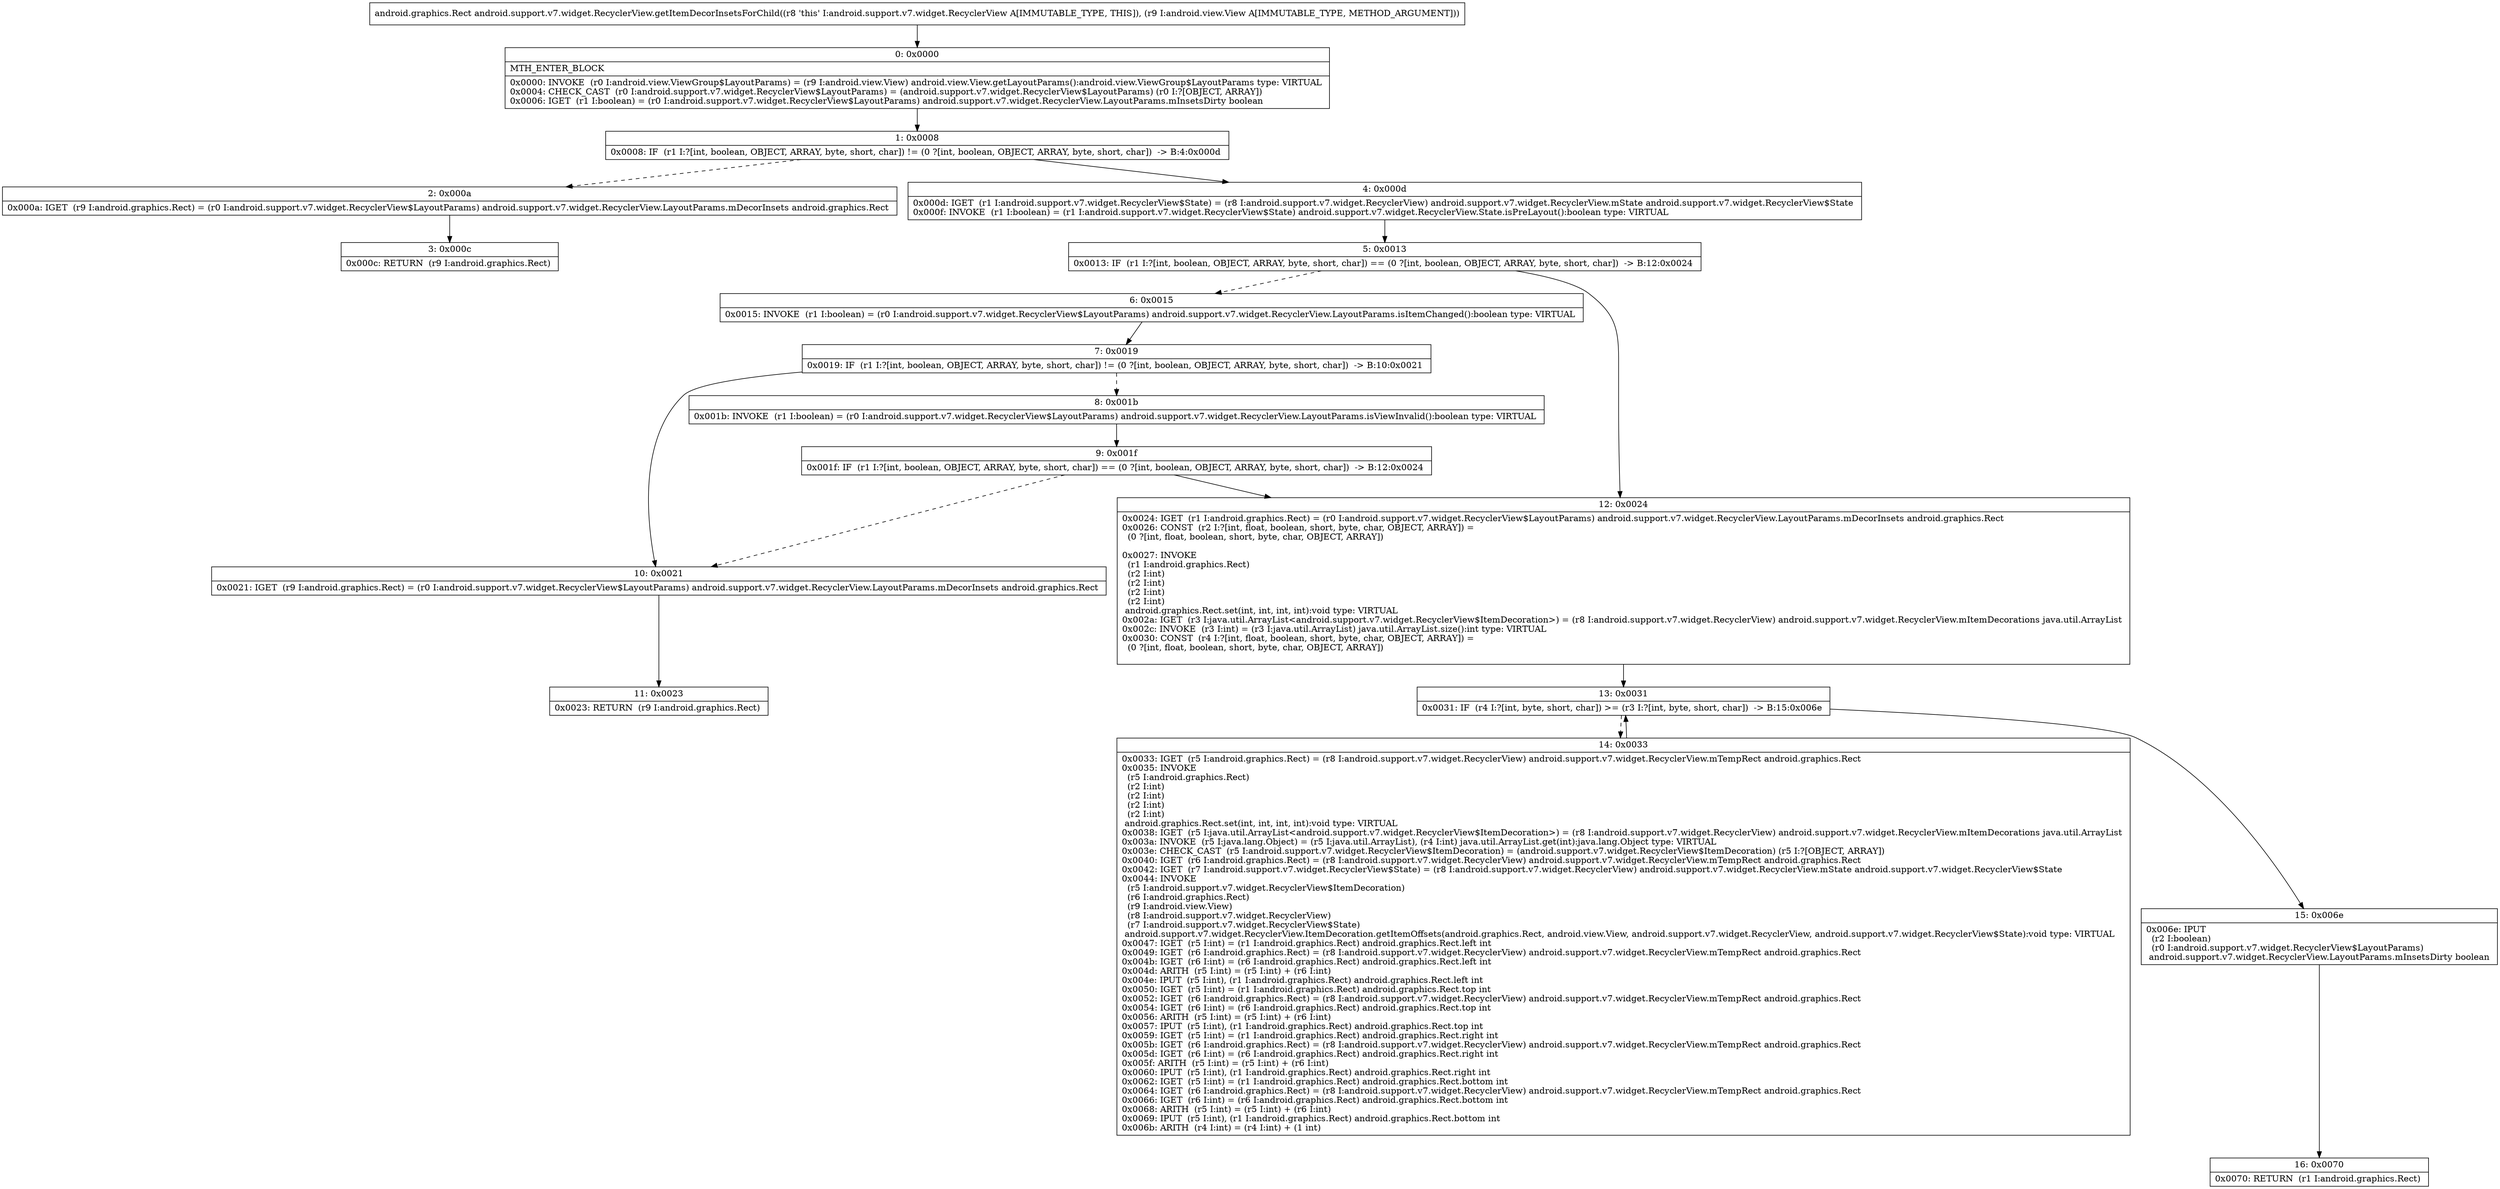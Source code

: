 digraph "CFG forandroid.support.v7.widget.RecyclerView.getItemDecorInsetsForChild(Landroid\/view\/View;)Landroid\/graphics\/Rect;" {
Node_0 [shape=record,label="{0\:\ 0x0000|MTH_ENTER_BLOCK\l|0x0000: INVOKE  (r0 I:android.view.ViewGroup$LayoutParams) = (r9 I:android.view.View) android.view.View.getLayoutParams():android.view.ViewGroup$LayoutParams type: VIRTUAL \l0x0004: CHECK_CAST  (r0 I:android.support.v7.widget.RecyclerView$LayoutParams) = (android.support.v7.widget.RecyclerView$LayoutParams) (r0 I:?[OBJECT, ARRAY]) \l0x0006: IGET  (r1 I:boolean) = (r0 I:android.support.v7.widget.RecyclerView$LayoutParams) android.support.v7.widget.RecyclerView.LayoutParams.mInsetsDirty boolean \l}"];
Node_1 [shape=record,label="{1\:\ 0x0008|0x0008: IF  (r1 I:?[int, boolean, OBJECT, ARRAY, byte, short, char]) != (0 ?[int, boolean, OBJECT, ARRAY, byte, short, char])  \-\> B:4:0x000d \l}"];
Node_2 [shape=record,label="{2\:\ 0x000a|0x000a: IGET  (r9 I:android.graphics.Rect) = (r0 I:android.support.v7.widget.RecyclerView$LayoutParams) android.support.v7.widget.RecyclerView.LayoutParams.mDecorInsets android.graphics.Rect \l}"];
Node_3 [shape=record,label="{3\:\ 0x000c|0x000c: RETURN  (r9 I:android.graphics.Rect) \l}"];
Node_4 [shape=record,label="{4\:\ 0x000d|0x000d: IGET  (r1 I:android.support.v7.widget.RecyclerView$State) = (r8 I:android.support.v7.widget.RecyclerView) android.support.v7.widget.RecyclerView.mState android.support.v7.widget.RecyclerView$State \l0x000f: INVOKE  (r1 I:boolean) = (r1 I:android.support.v7.widget.RecyclerView$State) android.support.v7.widget.RecyclerView.State.isPreLayout():boolean type: VIRTUAL \l}"];
Node_5 [shape=record,label="{5\:\ 0x0013|0x0013: IF  (r1 I:?[int, boolean, OBJECT, ARRAY, byte, short, char]) == (0 ?[int, boolean, OBJECT, ARRAY, byte, short, char])  \-\> B:12:0x0024 \l}"];
Node_6 [shape=record,label="{6\:\ 0x0015|0x0015: INVOKE  (r1 I:boolean) = (r0 I:android.support.v7.widget.RecyclerView$LayoutParams) android.support.v7.widget.RecyclerView.LayoutParams.isItemChanged():boolean type: VIRTUAL \l}"];
Node_7 [shape=record,label="{7\:\ 0x0019|0x0019: IF  (r1 I:?[int, boolean, OBJECT, ARRAY, byte, short, char]) != (0 ?[int, boolean, OBJECT, ARRAY, byte, short, char])  \-\> B:10:0x0021 \l}"];
Node_8 [shape=record,label="{8\:\ 0x001b|0x001b: INVOKE  (r1 I:boolean) = (r0 I:android.support.v7.widget.RecyclerView$LayoutParams) android.support.v7.widget.RecyclerView.LayoutParams.isViewInvalid():boolean type: VIRTUAL \l}"];
Node_9 [shape=record,label="{9\:\ 0x001f|0x001f: IF  (r1 I:?[int, boolean, OBJECT, ARRAY, byte, short, char]) == (0 ?[int, boolean, OBJECT, ARRAY, byte, short, char])  \-\> B:12:0x0024 \l}"];
Node_10 [shape=record,label="{10\:\ 0x0021|0x0021: IGET  (r9 I:android.graphics.Rect) = (r0 I:android.support.v7.widget.RecyclerView$LayoutParams) android.support.v7.widget.RecyclerView.LayoutParams.mDecorInsets android.graphics.Rect \l}"];
Node_11 [shape=record,label="{11\:\ 0x0023|0x0023: RETURN  (r9 I:android.graphics.Rect) \l}"];
Node_12 [shape=record,label="{12\:\ 0x0024|0x0024: IGET  (r1 I:android.graphics.Rect) = (r0 I:android.support.v7.widget.RecyclerView$LayoutParams) android.support.v7.widget.RecyclerView.LayoutParams.mDecorInsets android.graphics.Rect \l0x0026: CONST  (r2 I:?[int, float, boolean, short, byte, char, OBJECT, ARRAY]) = \l  (0 ?[int, float, boolean, short, byte, char, OBJECT, ARRAY])\l \l0x0027: INVOKE  \l  (r1 I:android.graphics.Rect)\l  (r2 I:int)\l  (r2 I:int)\l  (r2 I:int)\l  (r2 I:int)\l android.graphics.Rect.set(int, int, int, int):void type: VIRTUAL \l0x002a: IGET  (r3 I:java.util.ArrayList\<android.support.v7.widget.RecyclerView$ItemDecoration\>) = (r8 I:android.support.v7.widget.RecyclerView) android.support.v7.widget.RecyclerView.mItemDecorations java.util.ArrayList \l0x002c: INVOKE  (r3 I:int) = (r3 I:java.util.ArrayList) java.util.ArrayList.size():int type: VIRTUAL \l0x0030: CONST  (r4 I:?[int, float, boolean, short, byte, char, OBJECT, ARRAY]) = \l  (0 ?[int, float, boolean, short, byte, char, OBJECT, ARRAY])\l \l}"];
Node_13 [shape=record,label="{13\:\ 0x0031|0x0031: IF  (r4 I:?[int, byte, short, char]) \>= (r3 I:?[int, byte, short, char])  \-\> B:15:0x006e \l}"];
Node_14 [shape=record,label="{14\:\ 0x0033|0x0033: IGET  (r5 I:android.graphics.Rect) = (r8 I:android.support.v7.widget.RecyclerView) android.support.v7.widget.RecyclerView.mTempRect android.graphics.Rect \l0x0035: INVOKE  \l  (r5 I:android.graphics.Rect)\l  (r2 I:int)\l  (r2 I:int)\l  (r2 I:int)\l  (r2 I:int)\l android.graphics.Rect.set(int, int, int, int):void type: VIRTUAL \l0x0038: IGET  (r5 I:java.util.ArrayList\<android.support.v7.widget.RecyclerView$ItemDecoration\>) = (r8 I:android.support.v7.widget.RecyclerView) android.support.v7.widget.RecyclerView.mItemDecorations java.util.ArrayList \l0x003a: INVOKE  (r5 I:java.lang.Object) = (r5 I:java.util.ArrayList), (r4 I:int) java.util.ArrayList.get(int):java.lang.Object type: VIRTUAL \l0x003e: CHECK_CAST  (r5 I:android.support.v7.widget.RecyclerView$ItemDecoration) = (android.support.v7.widget.RecyclerView$ItemDecoration) (r5 I:?[OBJECT, ARRAY]) \l0x0040: IGET  (r6 I:android.graphics.Rect) = (r8 I:android.support.v7.widget.RecyclerView) android.support.v7.widget.RecyclerView.mTempRect android.graphics.Rect \l0x0042: IGET  (r7 I:android.support.v7.widget.RecyclerView$State) = (r8 I:android.support.v7.widget.RecyclerView) android.support.v7.widget.RecyclerView.mState android.support.v7.widget.RecyclerView$State \l0x0044: INVOKE  \l  (r5 I:android.support.v7.widget.RecyclerView$ItemDecoration)\l  (r6 I:android.graphics.Rect)\l  (r9 I:android.view.View)\l  (r8 I:android.support.v7.widget.RecyclerView)\l  (r7 I:android.support.v7.widget.RecyclerView$State)\l android.support.v7.widget.RecyclerView.ItemDecoration.getItemOffsets(android.graphics.Rect, android.view.View, android.support.v7.widget.RecyclerView, android.support.v7.widget.RecyclerView$State):void type: VIRTUAL \l0x0047: IGET  (r5 I:int) = (r1 I:android.graphics.Rect) android.graphics.Rect.left int \l0x0049: IGET  (r6 I:android.graphics.Rect) = (r8 I:android.support.v7.widget.RecyclerView) android.support.v7.widget.RecyclerView.mTempRect android.graphics.Rect \l0x004b: IGET  (r6 I:int) = (r6 I:android.graphics.Rect) android.graphics.Rect.left int \l0x004d: ARITH  (r5 I:int) = (r5 I:int) + (r6 I:int) \l0x004e: IPUT  (r5 I:int), (r1 I:android.graphics.Rect) android.graphics.Rect.left int \l0x0050: IGET  (r5 I:int) = (r1 I:android.graphics.Rect) android.graphics.Rect.top int \l0x0052: IGET  (r6 I:android.graphics.Rect) = (r8 I:android.support.v7.widget.RecyclerView) android.support.v7.widget.RecyclerView.mTempRect android.graphics.Rect \l0x0054: IGET  (r6 I:int) = (r6 I:android.graphics.Rect) android.graphics.Rect.top int \l0x0056: ARITH  (r5 I:int) = (r5 I:int) + (r6 I:int) \l0x0057: IPUT  (r5 I:int), (r1 I:android.graphics.Rect) android.graphics.Rect.top int \l0x0059: IGET  (r5 I:int) = (r1 I:android.graphics.Rect) android.graphics.Rect.right int \l0x005b: IGET  (r6 I:android.graphics.Rect) = (r8 I:android.support.v7.widget.RecyclerView) android.support.v7.widget.RecyclerView.mTempRect android.graphics.Rect \l0x005d: IGET  (r6 I:int) = (r6 I:android.graphics.Rect) android.graphics.Rect.right int \l0x005f: ARITH  (r5 I:int) = (r5 I:int) + (r6 I:int) \l0x0060: IPUT  (r5 I:int), (r1 I:android.graphics.Rect) android.graphics.Rect.right int \l0x0062: IGET  (r5 I:int) = (r1 I:android.graphics.Rect) android.graphics.Rect.bottom int \l0x0064: IGET  (r6 I:android.graphics.Rect) = (r8 I:android.support.v7.widget.RecyclerView) android.support.v7.widget.RecyclerView.mTempRect android.graphics.Rect \l0x0066: IGET  (r6 I:int) = (r6 I:android.graphics.Rect) android.graphics.Rect.bottom int \l0x0068: ARITH  (r5 I:int) = (r5 I:int) + (r6 I:int) \l0x0069: IPUT  (r5 I:int), (r1 I:android.graphics.Rect) android.graphics.Rect.bottom int \l0x006b: ARITH  (r4 I:int) = (r4 I:int) + (1 int) \l}"];
Node_15 [shape=record,label="{15\:\ 0x006e|0x006e: IPUT  \l  (r2 I:boolean)\l  (r0 I:android.support.v7.widget.RecyclerView$LayoutParams)\l android.support.v7.widget.RecyclerView.LayoutParams.mInsetsDirty boolean \l}"];
Node_16 [shape=record,label="{16\:\ 0x0070|0x0070: RETURN  (r1 I:android.graphics.Rect) \l}"];
MethodNode[shape=record,label="{android.graphics.Rect android.support.v7.widget.RecyclerView.getItemDecorInsetsForChild((r8 'this' I:android.support.v7.widget.RecyclerView A[IMMUTABLE_TYPE, THIS]), (r9 I:android.view.View A[IMMUTABLE_TYPE, METHOD_ARGUMENT])) }"];
MethodNode -> Node_0;
Node_0 -> Node_1;
Node_1 -> Node_2[style=dashed];
Node_1 -> Node_4;
Node_2 -> Node_3;
Node_4 -> Node_5;
Node_5 -> Node_6[style=dashed];
Node_5 -> Node_12;
Node_6 -> Node_7;
Node_7 -> Node_8[style=dashed];
Node_7 -> Node_10;
Node_8 -> Node_9;
Node_9 -> Node_10[style=dashed];
Node_9 -> Node_12;
Node_10 -> Node_11;
Node_12 -> Node_13;
Node_13 -> Node_14[style=dashed];
Node_13 -> Node_15;
Node_14 -> Node_13;
Node_15 -> Node_16;
}

